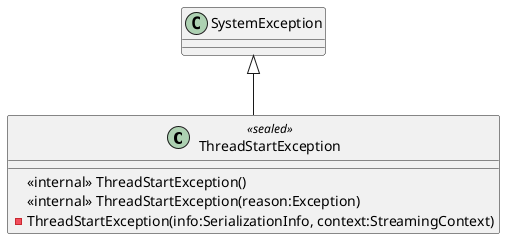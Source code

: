 @startuml
class ThreadStartException <<sealed>> {
    <<internal>> ThreadStartException()
    <<internal>> ThreadStartException(reason:Exception)
    - ThreadStartException(info:SerializationInfo, context:StreamingContext)
}
SystemException <|-- ThreadStartException
@enduml
